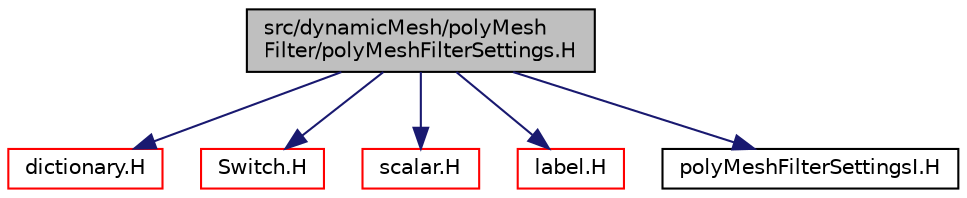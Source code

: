 digraph "src/dynamicMesh/polyMeshFilter/polyMeshFilterSettings.H"
{
  bgcolor="transparent";
  edge [fontname="Helvetica",fontsize="10",labelfontname="Helvetica",labelfontsize="10"];
  node [fontname="Helvetica",fontsize="10",shape=record];
  Node1 [label="src/dynamicMesh/polyMesh\lFilter/polyMeshFilterSettings.H",height=0.2,width=0.4,color="black", fillcolor="grey75", style="filled", fontcolor="black"];
  Node1 -> Node2 [color="midnightblue",fontsize="10",style="solid",fontname="Helvetica"];
  Node2 [label="dictionary.H",height=0.2,width=0.4,color="red",URL="$a07811.html"];
  Node1 -> Node3 [color="midnightblue",fontsize="10",style="solid",fontname="Helvetica"];
  Node3 [label="Switch.H",height=0.2,width=0.4,color="red",URL="$a08940.html"];
  Node1 -> Node4 [color="midnightblue",fontsize="10",style="solid",fontname="Helvetica"];
  Node4 [label="scalar.H",height=0.2,width=0.4,color="red",URL="$a09076.html"];
  Node1 -> Node5 [color="midnightblue",fontsize="10",style="solid",fontname="Helvetica"];
  Node5 [label="label.H",height=0.2,width=0.4,color="red",URL="$a09011.html"];
  Node1 -> Node6 [color="midnightblue",fontsize="10",style="solid",fontname="Helvetica"];
  Node6 [label="polyMeshFilterSettingsI.H",height=0.2,width=0.4,color="black",URL="$a04965.html"];
}
